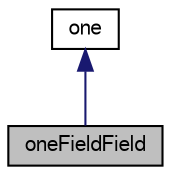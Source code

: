 digraph "oneFieldField"
{
  bgcolor="transparent";
  edge [fontname="FreeSans",fontsize="10",labelfontname="FreeSans",labelfontsize="10"];
  node [fontname="FreeSans",fontsize="10",shape=record];
  Node0 [label="oneFieldField",height=0.2,width=0.4,color="black", fillcolor="grey75", style="filled", fontcolor="black"];
  Node1 -> Node0 [dir="back",color="midnightblue",fontsize="10",style="solid",fontname="FreeSans"];
  Node1 [label="one",height=0.2,width=0.4,color="black",URL="$a27758.html",tooltip="A class representing the concept of 1 (scalar(1.0)) used to avoid unnecessary manipulations for objec..."];
}
